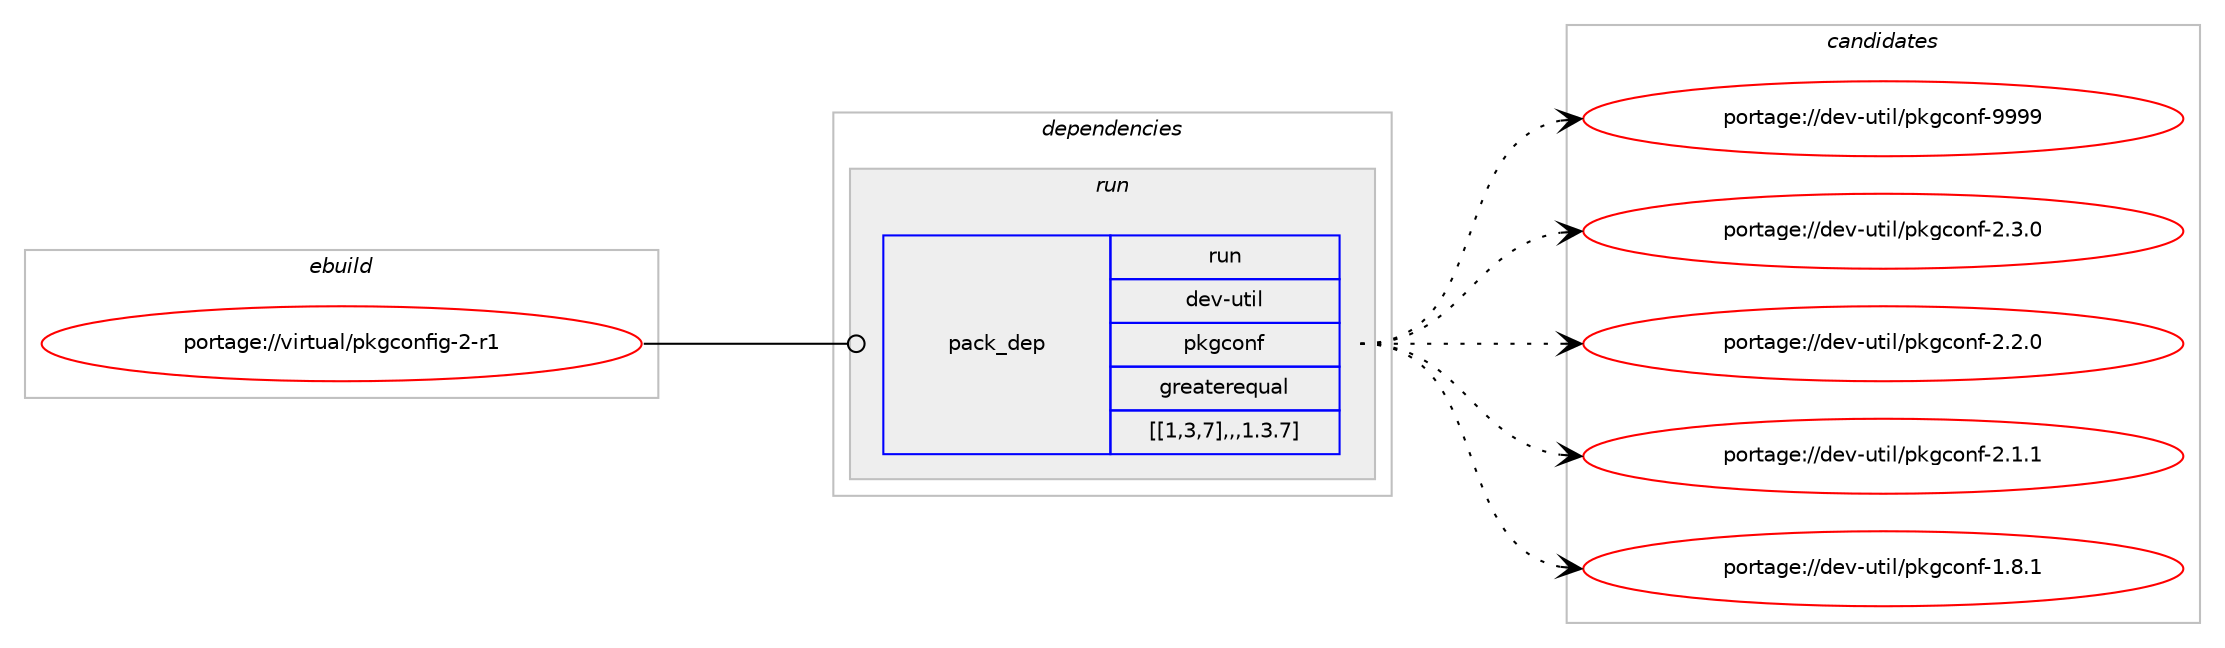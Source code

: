 digraph prolog {

# *************
# Graph options
# *************

newrank=true;
concentrate=true;
compound=true;
graph [rankdir=LR,fontname=Helvetica,fontsize=10,ranksep=1.5];#, ranksep=2.5, nodesep=0.2];
edge  [arrowhead=vee];
node  [fontname=Helvetica,fontsize=10];

# **********
# The ebuild
# **********

subgraph cluster_leftcol {
color=gray;
label=<<i>ebuild</i>>;
id [label="portage://virtual/pkgconfig-2-r1", color=red, width=4, href="../virtual/pkgconfig-2-r1.svg"];
}

# ****************
# The dependencies
# ****************

subgraph cluster_midcol {
color=gray;
label=<<i>dependencies</i>>;
subgraph cluster_compile {
fillcolor="#eeeeee";
style=filled;
label=<<i>compile</i>>;
}
subgraph cluster_compileandrun {
fillcolor="#eeeeee";
style=filled;
label=<<i>compile and run</i>>;
}
subgraph cluster_run {
fillcolor="#eeeeee";
style=filled;
label=<<i>run</i>>;
subgraph pack1590 {
dependency2020 [label=<<TABLE BORDER="0" CELLBORDER="1" CELLSPACING="0" CELLPADDING="4" WIDTH="220"><TR><TD ROWSPAN="6" CELLPADDING="30">pack_dep</TD></TR><TR><TD WIDTH="110">run</TD></TR><TR><TD>dev-util</TD></TR><TR><TD>pkgconf</TD></TR><TR><TD>greaterequal</TD></TR><TR><TD>[[1,3,7],,,1.3.7]</TD></TR></TABLE>>, shape=none, color=blue];
}
id:e -> dependency2020:w [weight=20,style="solid",arrowhead="odot"];
}
}

# **************
# The candidates
# **************

subgraph cluster_choices {
rank=same;
color=gray;
label=<<i>candidates</i>>;

subgraph choice1579 {
color=black;
nodesep=1;
choice1001011184511711610510847112107103991111101024557575757 [label="portage://dev-util/pkgconf-9999", color=red, width=4,href="../dev-util/pkgconf-9999.svg"];
choice100101118451171161051084711210710399111110102455046514648 [label="portage://dev-util/pkgconf-2.3.0", color=red, width=4,href="../dev-util/pkgconf-2.3.0.svg"];
choice100101118451171161051084711210710399111110102455046504648 [label="portage://dev-util/pkgconf-2.2.0", color=red, width=4,href="../dev-util/pkgconf-2.2.0.svg"];
choice100101118451171161051084711210710399111110102455046494649 [label="portage://dev-util/pkgconf-2.1.1", color=red, width=4,href="../dev-util/pkgconf-2.1.1.svg"];
choice100101118451171161051084711210710399111110102454946564649 [label="portage://dev-util/pkgconf-1.8.1", color=red, width=4,href="../dev-util/pkgconf-1.8.1.svg"];
dependency2020:e -> choice1001011184511711610510847112107103991111101024557575757:w [style=dotted,weight="100"];
dependency2020:e -> choice100101118451171161051084711210710399111110102455046514648:w [style=dotted,weight="100"];
dependency2020:e -> choice100101118451171161051084711210710399111110102455046504648:w [style=dotted,weight="100"];
dependency2020:e -> choice100101118451171161051084711210710399111110102455046494649:w [style=dotted,weight="100"];
dependency2020:e -> choice100101118451171161051084711210710399111110102454946564649:w [style=dotted,weight="100"];
}
}

}
